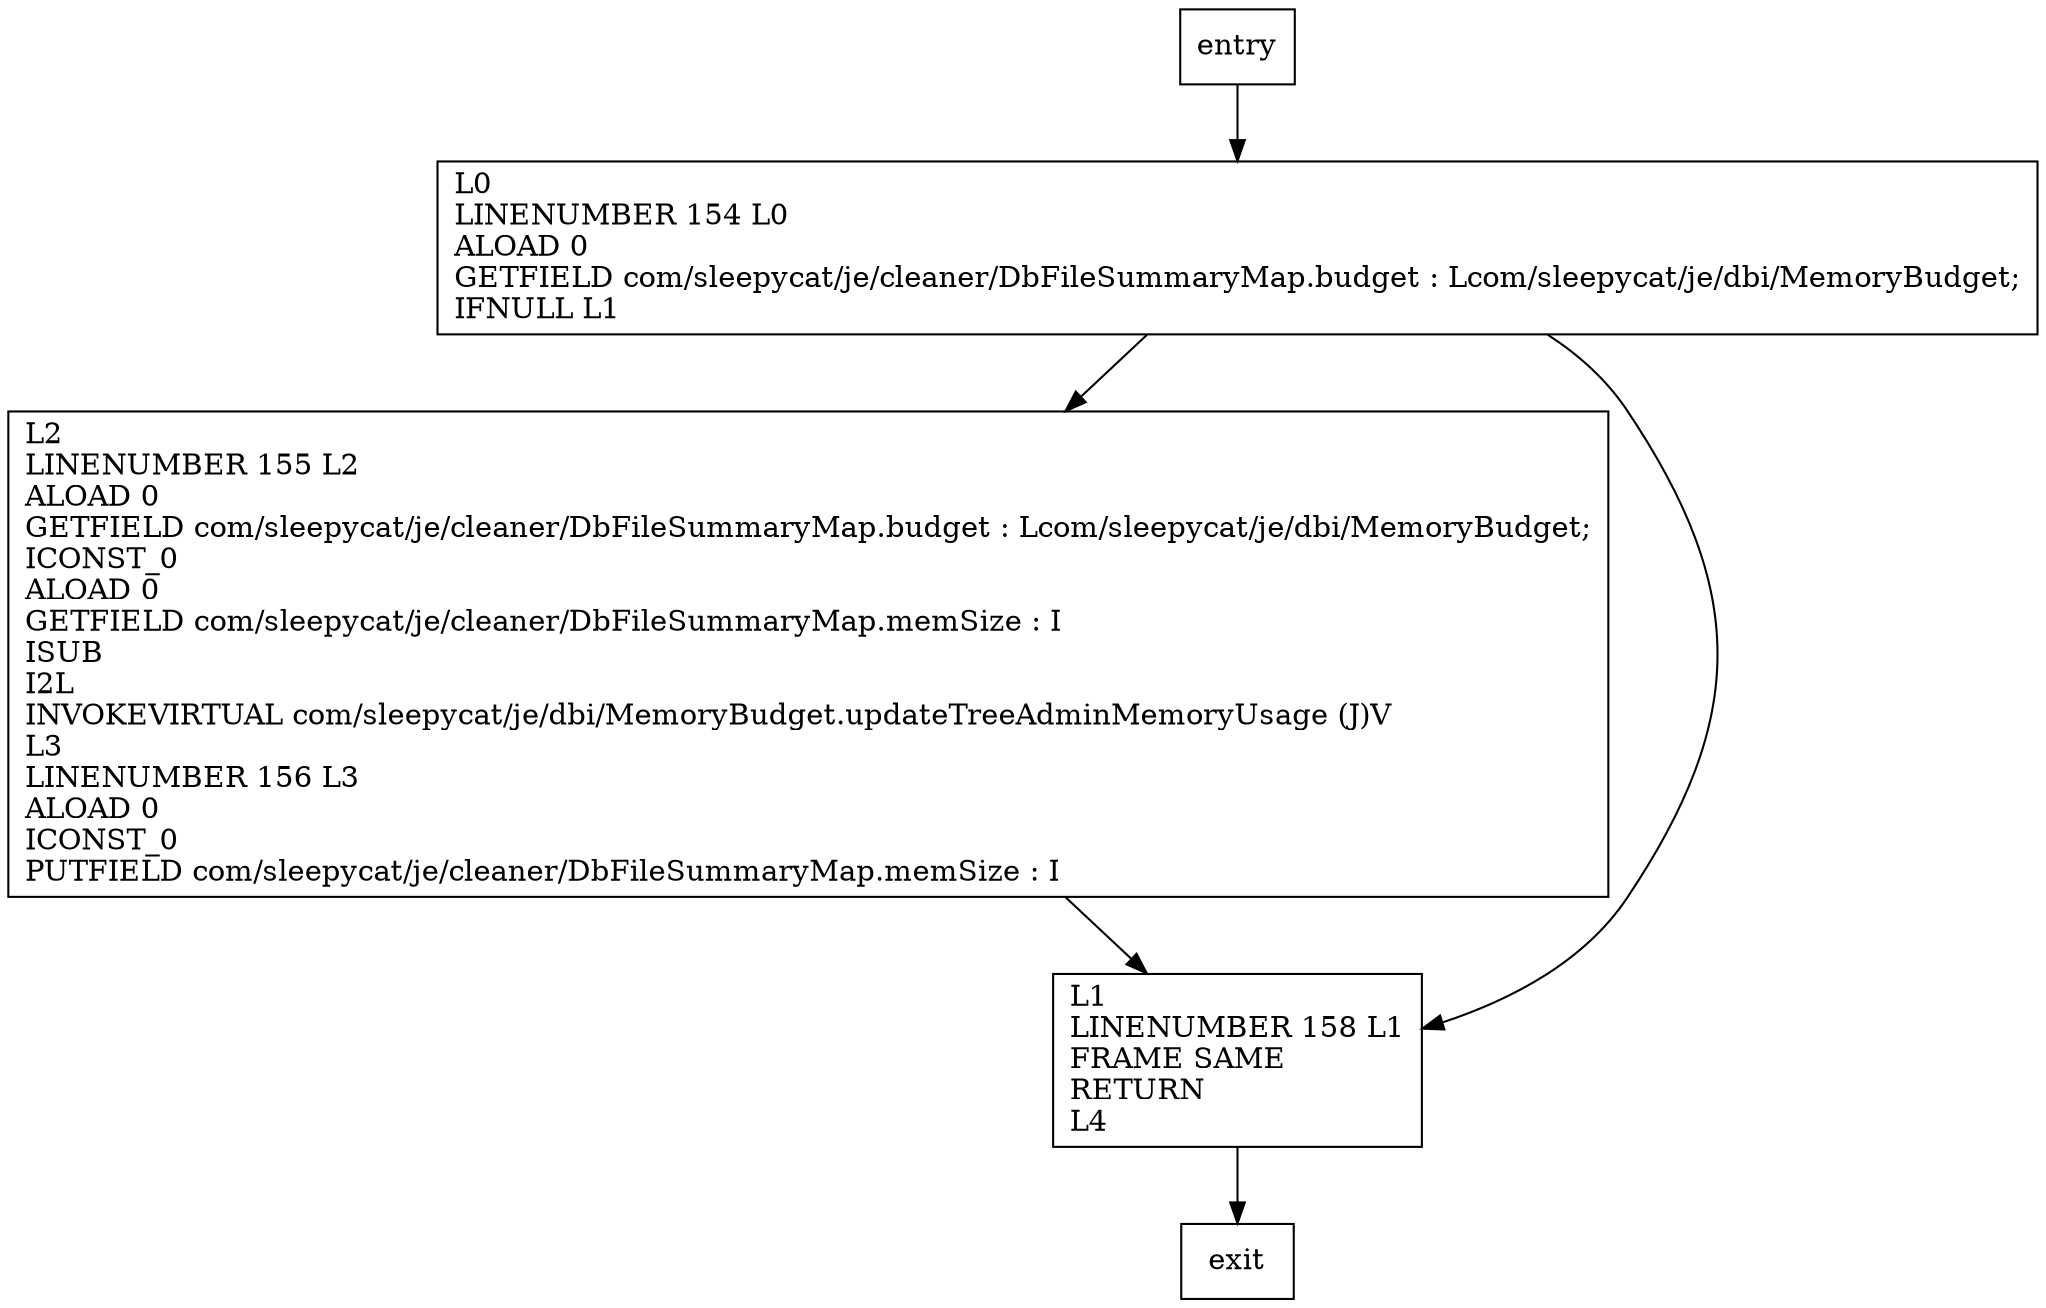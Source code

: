 digraph subtractFromMemoryBudget {
node [shape=record];
1018940992 [label="L0\lLINENUMBER 154 L0\lALOAD 0\lGETFIELD com/sleepycat/je/cleaner/DbFileSummaryMap.budget : Lcom/sleepycat/je/dbi/MemoryBudget;\lIFNULL L1\l"];
1153275466 [label="L2\lLINENUMBER 155 L2\lALOAD 0\lGETFIELD com/sleepycat/je/cleaner/DbFileSummaryMap.budget : Lcom/sleepycat/je/dbi/MemoryBudget;\lICONST_0\lALOAD 0\lGETFIELD com/sleepycat/je/cleaner/DbFileSummaryMap.memSize : I\lISUB\lI2L\lINVOKEVIRTUAL com/sleepycat/je/dbi/MemoryBudget.updateTreeAdminMemoryUsage (J)V\lL3\lLINENUMBER 156 L3\lALOAD 0\lICONST_0\lPUTFIELD com/sleepycat/je/cleaner/DbFileSummaryMap.memSize : I\l"];
575892640 [label="L1\lLINENUMBER 158 L1\lFRAME SAME\lRETURN\lL4\l"];
entry;
exit;
entry -> 1018940992
1018940992 -> 1153275466
1018940992 -> 575892640
1153275466 -> 575892640
575892640 -> exit
}
